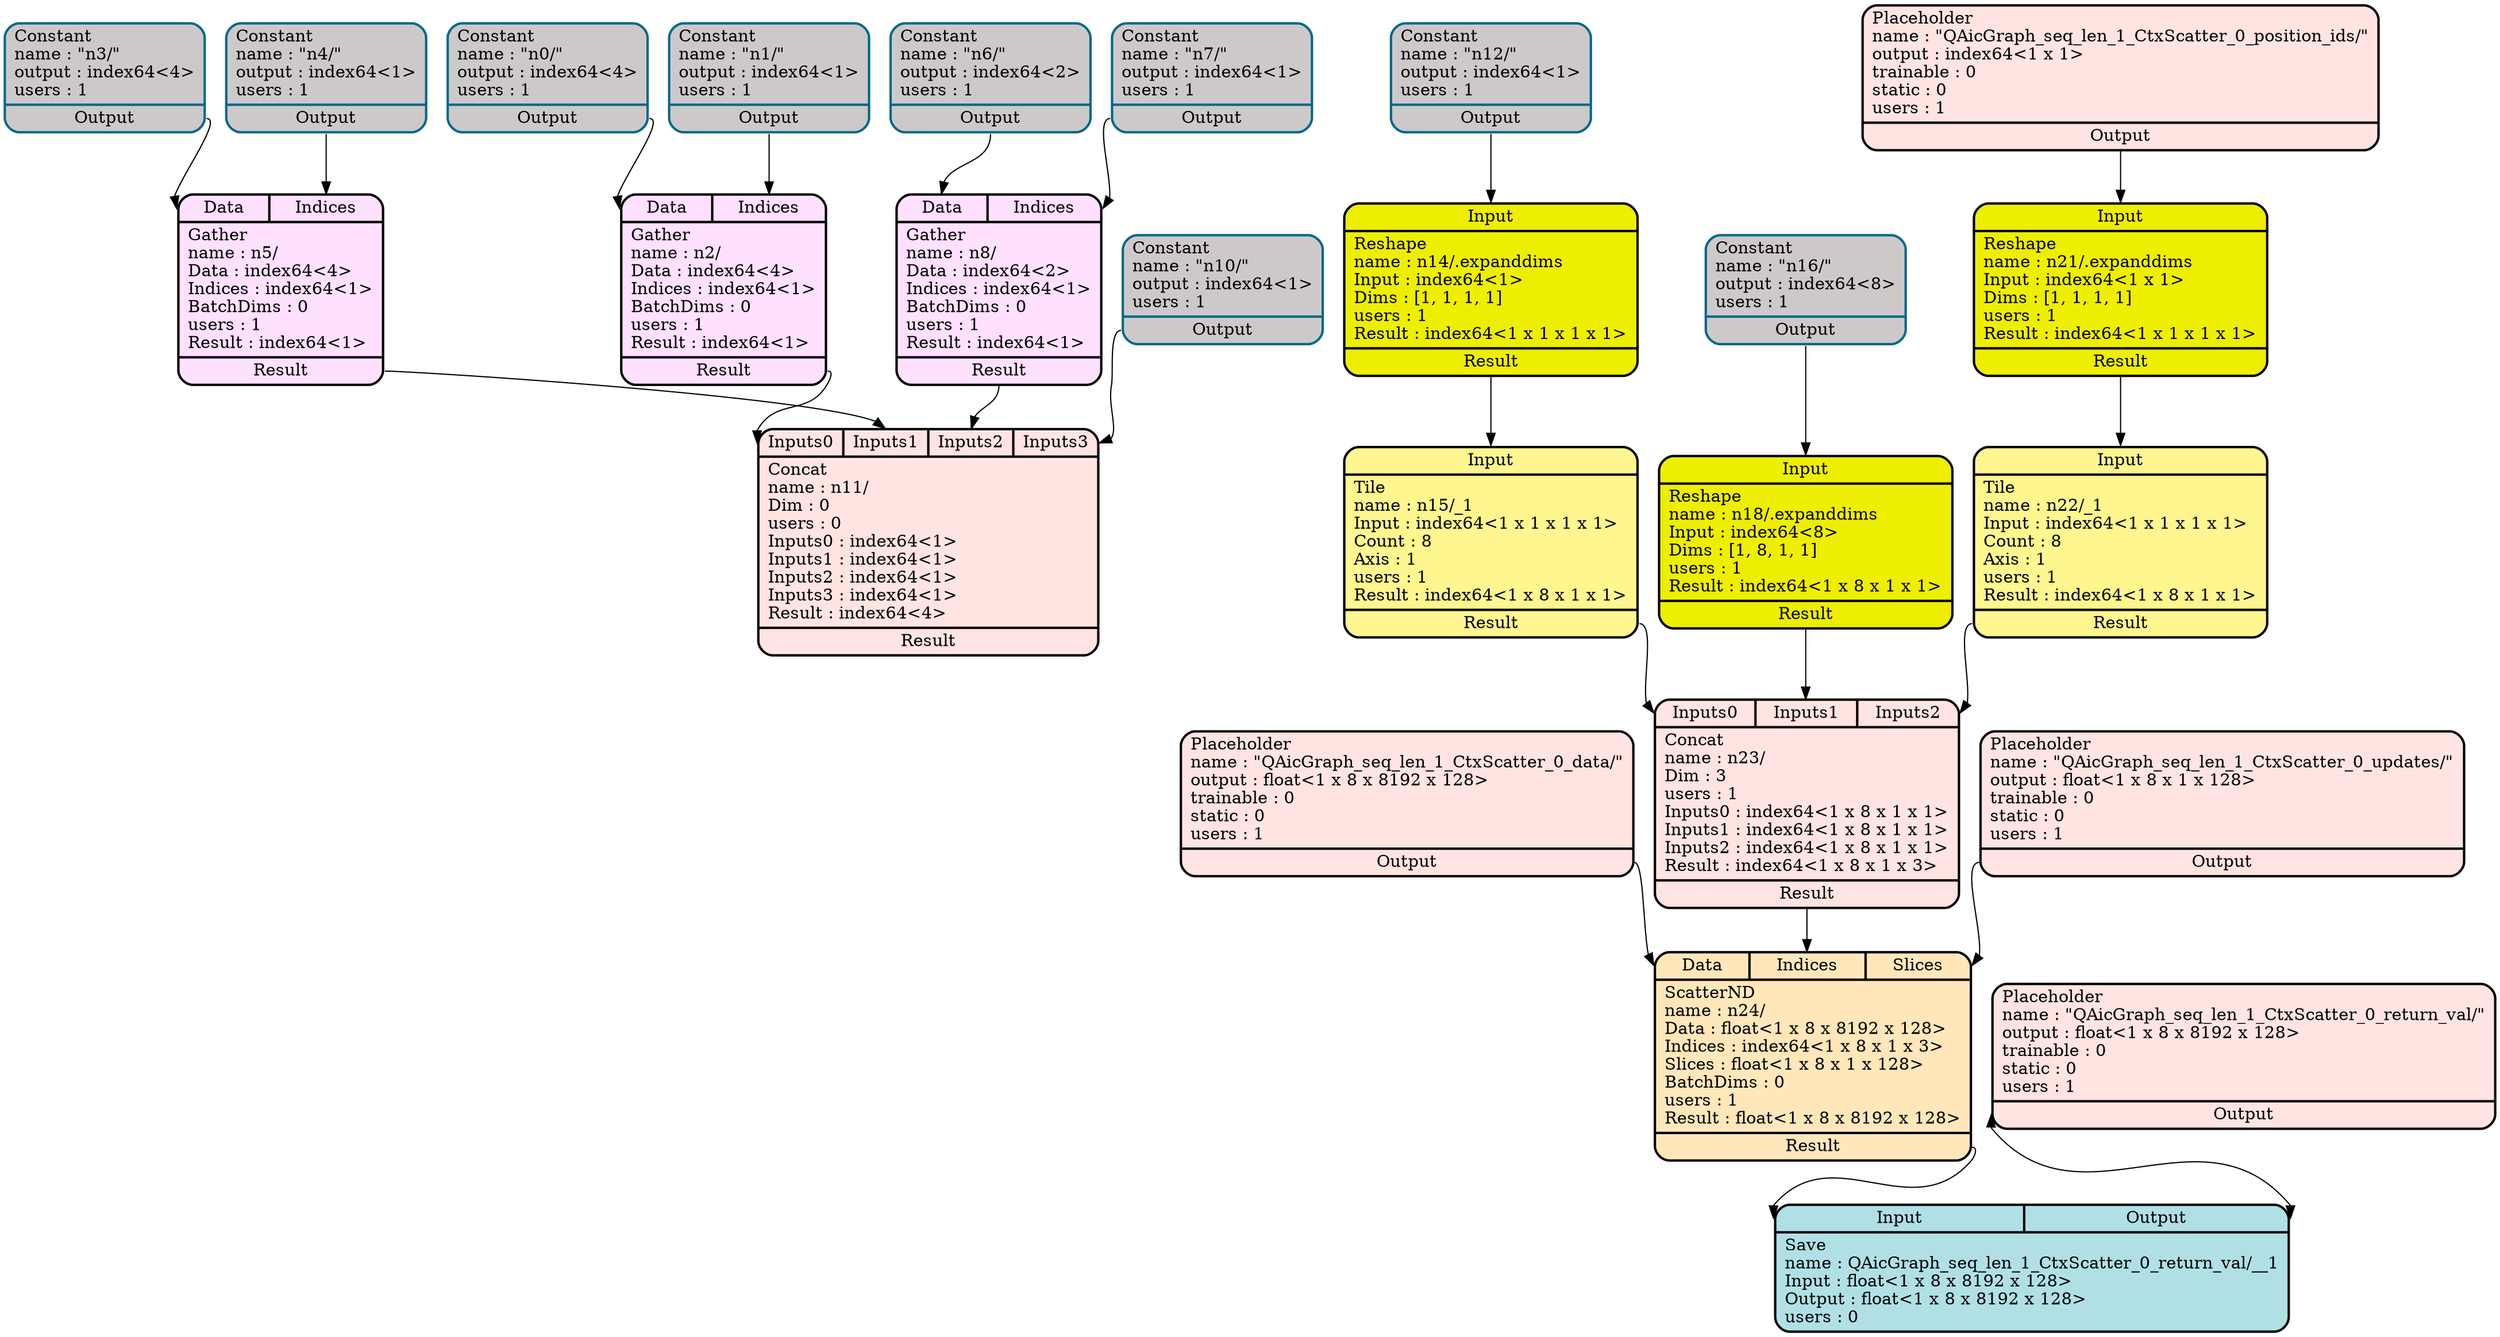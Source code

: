 digraph DAG {
	rankdir=TB;
"n8/" [
	label = "{{<Data>Data|<Indices>Indices}|{Gather\lname : n8/\lData : index64\<2\>\lIndices : index64\<1\>\lBatchDims : 0\lusers : 1\lResult : index64\<1\>\l}|{<Result>Result}}"
	shape = "record"
	style="filled,rounded"
	fillcolor=Thistle1
penwidth = 2];

"n6/" [
	label = "{{Constant\lname : \"n6/\"\loutput : index64\<2\>\lusers : 1\l}|{<Output>Output}}"
	shape = "record"
	style="filled,rounded"
	fillcolor=Snow3 color=DeepSkyBlue4
penwidth = 2];

"n7/" [
	label = "{{Constant\lname : \"n7/\"\loutput : index64\<1\>\lusers : 1\l}|{<Output>Output}}"
	shape = "record"
	style="filled,rounded"
	fillcolor=Snow3 color=DeepSkyBlue4
penwidth = 2];

"n5/" [
	label = "{{<Data>Data|<Indices>Indices}|{Gather\lname : n5/\lData : index64\<4\>\lIndices : index64\<1\>\lBatchDims : 0\lusers : 1\lResult : index64\<1\>\l}|{<Result>Result}}"
	shape = "record"
	style="filled,rounded"
	fillcolor=Thistle1
penwidth = 2];

"n3/" [
	label = "{{Constant\lname : \"n3/\"\loutput : index64\<4\>\lusers : 1\l}|{<Output>Output}}"
	shape = "record"
	style="filled,rounded"
	fillcolor=Snow3 color=DeepSkyBlue4
penwidth = 2];

"n4/" [
	label = "{{Constant\lname : \"n4/\"\loutput : index64\<1\>\lusers : 1\l}|{<Output>Output}}"
	shape = "record"
	style="filled,rounded"
	fillcolor=Snow3 color=DeepSkyBlue4
penwidth = 2];

"n24/" [
	label = "{{<Data>Data|<Indices>Indices|<Slices>Slices}|{ScatterND\lname : n24/\lData : float\<1 x 8 x 8192 x 128\>\lIndices : index64\<1 x 8 x 1 x 3\>\lSlices : float\<1 x 8 x 1 x 128\>\lBatchDims : 0\lusers : 1\lResult : float\<1 x 8 x 8192 x 128\>\l}|{<Result>Result}}"
	shape = "record"
	style="filled,rounded"
	fillcolor=Wheat1
penwidth = 2];

"QAicGraph_seq_len_1_CtxScatter_0_data/" [
	label = "{{Placeholder\lname : \"QAicGraph_seq_len_1_CtxScatter_0_data/\"\loutput : float\<1 x 8 x 8192 x 128\>\ltrainable : 0\lstatic : 0\lusers : 1\l}|{<Output>Output}}"
	shape = "record"
	style="filled,rounded"
	fillcolor=MistyRose1
penwidth = 2];

"n23/" [
	label = "{{<Inputs0>Inputs0|<Inputs1>Inputs1|<Inputs2>Inputs2}|{Concat\lname : n23/\lDim : 3\lusers : 1\lInputs0 : index64\<1 x 8 x 1 x 1\>\lInputs1 : index64\<1 x 8 x 1 x 1\>\lInputs2 : index64\<1 x 8 x 1 x 1\>\lResult : index64\<1 x 8 x 1 x 3\>\l}|{<Result>Result}}"
	shape = "record"
	style="filled,rounded"
	fillcolor=MistyRose1
penwidth = 2];

"n15/" [
	label = "{{<Input>Input}|{Tile\lname : n15/_1\lInput : index64\<1 x 1 x 1 x 1\>\lCount : 8\lAxis : 1\lusers : 1\lResult : index64\<1 x 8 x 1 x 1\>\l}|{<Result>Result}}"
	shape = "record"
	style="filled,rounded"
	fillcolor=Khaki1
penwidth = 2];

"n14/" [
	label = "{{<Input>Input}|{Reshape\lname : n14/.expanddims\lInput : index64\<1\>\lDims : [1, 1, 1, 1]\lusers : 1\lResult : index64\<1 x 1 x 1 x 1\>\l}|{<Result>Result}}"
	shape = "record"
	style="filled,rounded"
	fillcolor=Yellow2
penwidth = 2];

"n12/" [
	label = "{{Constant\lname : \"n12/\"\loutput : index64\<1\>\lusers : 1\l}|{<Output>Output}}"
	shape = "record"
	style="filled,rounded"
	fillcolor=Snow3 color=DeepSkyBlue4
penwidth = 2];

"n18/" [
	label = "{{<Input>Input}|{Reshape\lname : n18/.expanddims\lInput : index64\<8\>\lDims : [1, 8, 1, 1]\lusers : 1\lResult : index64\<1 x 8 x 1 x 1\>\l}|{<Result>Result}}"
	shape = "record"
	style="filled,rounded"
	fillcolor=Yellow2
penwidth = 2];

"n16/" [
	label = "{{Constant\lname : \"n16/\"\loutput : index64\<8\>\lusers : 1\l}|{<Output>Output}}"
	shape = "record"
	style="filled,rounded"
	fillcolor=Snow3 color=DeepSkyBlue4
penwidth = 2];

"n22/" [
	label = "{{<Input>Input}|{Tile\lname : n22/_1\lInput : index64\<1 x 1 x 1 x 1\>\lCount : 8\lAxis : 1\lusers : 1\lResult : index64\<1 x 8 x 1 x 1\>\l}|{<Result>Result}}"
	shape = "record"
	style="filled,rounded"
	fillcolor=Khaki1
penwidth = 2];

"n21/" [
	label = "{{<Input>Input}|{Reshape\lname : n21/.expanddims\lInput : index64\<1 x 1\>\lDims : [1, 1, 1, 1]\lusers : 1\lResult : index64\<1 x 1 x 1 x 1\>\l}|{<Result>Result}}"
	shape = "record"
	style="filled,rounded"
	fillcolor=Yellow2
penwidth = 2];

"QAicGraph_seq_len_1_CtxScatter_0_position_ids/" [
	label = "{{Placeholder\lname : \"QAicGraph_seq_len_1_CtxScatter_0_position_ids/\"\loutput : index64\<1 x 1\>\ltrainable : 0\lstatic : 0\lusers : 1\l}|{<Output>Output}}"
	shape = "record"
	style="filled,rounded"
	fillcolor=MistyRose1
penwidth = 2];

"QAicGraph_seq_len_1_CtxScatter_0_updates/" [
	label = "{{Placeholder\lname : \"QAicGraph_seq_len_1_CtxScatter_0_updates/\"\loutput : float\<1 x 8 x 1 x 128\>\ltrainable : 0\lstatic : 0\lusers : 1\l}|{<Output>Output}}"
	shape = "record"
	style="filled,rounded"
	fillcolor=MistyRose1
penwidth = 2];

"n2/" [
	label = "{{<Data>Data|<Indices>Indices}|{Gather\lname : n2/\lData : index64\<4\>\lIndices : index64\<1\>\lBatchDims : 0\lusers : 1\lResult : index64\<1\>\l}|{<Result>Result}}"
	shape = "record"
	style="filled,rounded"
	fillcolor=Thistle1
penwidth = 2];

"n0/" [
	label = "{{Constant\lname : \"n0/\"\loutput : index64\<4\>\lusers : 1\l}|{<Output>Output}}"
	shape = "record"
	style="filled,rounded"
	fillcolor=Snow3 color=DeepSkyBlue4
penwidth = 2];

"n1/" [
	label = "{{Constant\lname : \"n1/\"\loutput : index64\<1\>\lusers : 1\l}|{<Output>Output}}"
	shape = "record"
	style="filled,rounded"
	fillcolor=Snow3 color=DeepSkyBlue4
penwidth = 2];

"n11/" [
	label = "{{<Inputs0>Inputs0|<Inputs1>Inputs1|<Inputs2>Inputs2|<Inputs3>Inputs3}|{Concat\lname : n11/\lDim : 0\lusers : 0\lInputs0 : index64\<1\>\lInputs1 : index64\<1\>\lInputs2 : index64\<1\>\lInputs3 : index64\<1\>\lResult : index64\<4\>\l}|{<Result>Result}}"
	shape = "record"
	style="filled,rounded"
	fillcolor=MistyRose1
penwidth = 2];

"n10/" [
	label = "{{Constant\lname : \"n10/\"\loutput : index64\<1\>\lusers : 1\l}|{<Output>Output}}"
	shape = "record"
	style="filled,rounded"
	fillcolor=Snow3 color=DeepSkyBlue4
penwidth = 2];

"QAicGraph_seq_len_1_CtxScatter_0_return_val/__1" [
	label = "{{<Input>Input|<Output>Output}|{Save\lname : QAicGraph_seq_len_1_CtxScatter_0_return_val/__1\lInput : float\<1 x 8 x 8192 x 128\>\lOutput : float\<1 x 8 x 8192 x 128\>\lusers : 0\l}}"
	shape = "record"
	style="filled,rounded"
	fillcolor=PowderBlue
penwidth = 2];

"QAicGraph_seq_len_1_CtxScatter_0_return_val/" [
	label = "{{Placeholder\lname : \"QAicGraph_seq_len_1_CtxScatter_0_return_val/\"\loutput : float\<1 x 8 x 8192 x 128\>\ltrainable : 0\lstatic : 0\lusers : 1\l}|{<Output>Output}}"
	shape = "record"
	style="filled,rounded"
	fillcolor=MistyRose1
penwidth = 2];

"QAicGraph_seq_len_1_CtxScatter_0_return_val/" :"Output"  -> "QAicGraph_seq_len_1_CtxScatter_0_return_val/__1" :"Output"  [dir="both"];
"n10/" :"Output"  -> "n11/" :"Inputs3" ;
"n8/" :"Result"  -> "n11/" :"Inputs2" ;
"n5/" :"Result"  -> "n11/" :"Inputs1" ;
"n2/" :"Result"  -> "n11/" :"Inputs0" ;
"n0/" :"Output"  -> "n2/" :"Data" ;
"QAicGraph_seq_len_1_CtxScatter_0_updates/" :"Output"  -> "n24/" :"Slices" ;
"n24/" :"Result"  -> "QAicGraph_seq_len_1_CtxScatter_0_return_val/__1" :"Input" ;
"QAicGraph_seq_len_1_CtxScatter_0_position_ids/" :"Output"  -> "n21/" :"Input" ;
"n6/" :"Output"  -> "n8/" :"Data" ;
"n7/" :"Output"  -> "n8/" :"Indices" ;
"n3/" :"Output"  -> "n5/" :"Data" ;
"n1/" :"Output"  -> "n2/" :"Indices" ;
"n4/" :"Output"  -> "n5/" :"Indices" ;
"n21/" :"Result"  -> "n22/" :"Input" ;
"QAicGraph_seq_len_1_CtxScatter_0_data/" :"Output"  -> "n24/" :"Data" ;
"n23/" :"Result"  -> "n24/" :"Indices" ;
"n15/" :"Result"  -> "n23/" :"Inputs0" ;
"n14/" :"Result"  -> "n15/" :"Input" ;
"n12/" :"Output"  -> "n14/" :"Input" ;
"n18/" :"Result"  -> "n23/" :"Inputs1" ;
"n16/" :"Output"  -> "n18/" :"Input" ;
"n22/" :"Result"  -> "n23/" :"Inputs2" ;
}